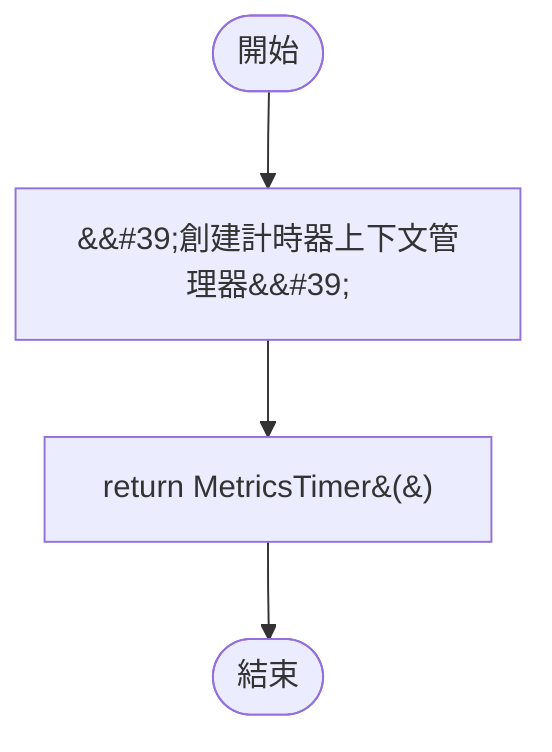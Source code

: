 flowchart TB
    n1([開始])
    n2([結束])
    n3[&amp;&#35;39;創建計時器上下文管理器&amp;&#35;39;]
    n4[return MetricsTimer&#40;&#41;]
    n1 --> n3
    n3 --> n4
    n4 --> n2